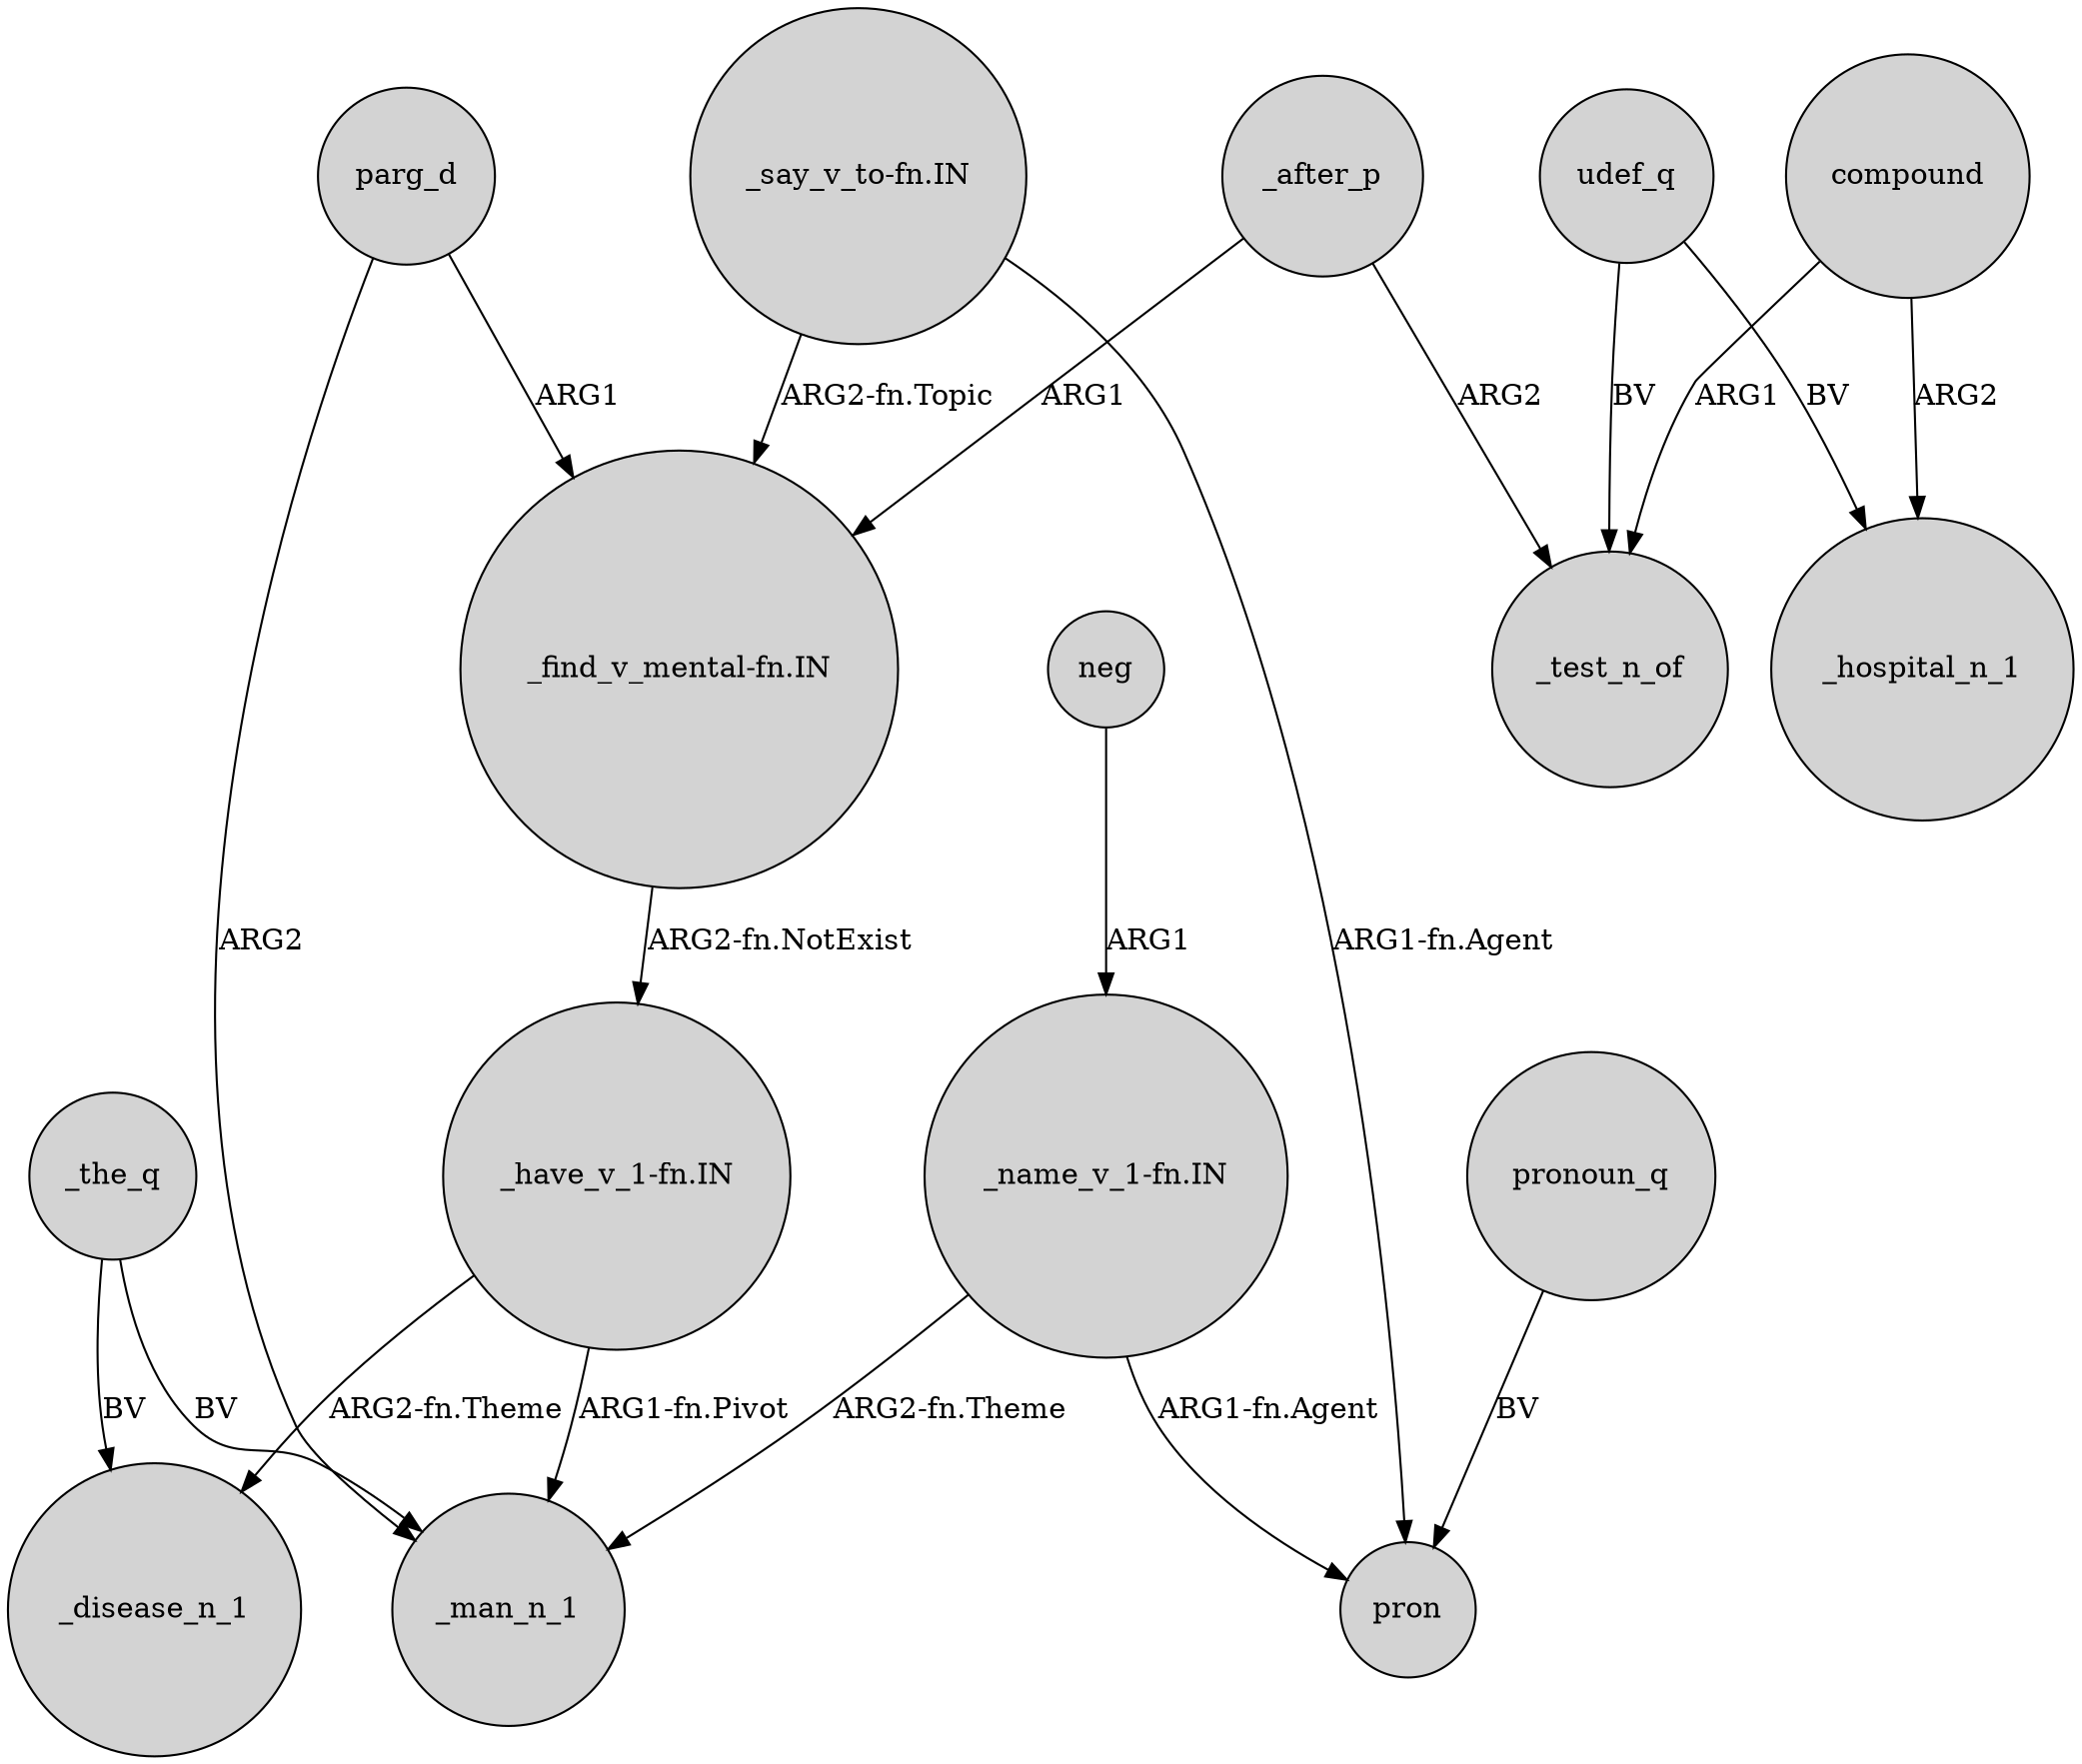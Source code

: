 digraph {
	node [shape=circle style=filled]
	"_have_v_1-fn.IN" -> _man_n_1 [label="ARG1-fn.Pivot"]
	_the_q -> _man_n_1 [label=BV]
	"_say_v_to-fn.IN" -> "_find_v_mental-fn.IN" [label="ARG2-fn.Topic"]
	"_find_v_mental-fn.IN" -> "_have_v_1-fn.IN" [label="ARG2-fn.NotExist"]
	udef_q -> _test_n_of [label=BV]
	_the_q -> _disease_n_1 [label=BV]
	parg_d -> "_find_v_mental-fn.IN" [label=ARG1]
	_after_p -> "_find_v_mental-fn.IN" [label=ARG1]
	"_name_v_1-fn.IN" -> pron [label="ARG1-fn.Agent"]
	pronoun_q -> pron [label=BV]
	_after_p -> _test_n_of [label=ARG2]
	neg -> "_name_v_1-fn.IN" [label=ARG1]
	compound -> _test_n_of [label=ARG1]
	"_say_v_to-fn.IN" -> pron [label="ARG1-fn.Agent"]
	parg_d -> _man_n_1 [label=ARG2]
	udef_q -> _hospital_n_1 [label=BV]
	"_name_v_1-fn.IN" -> _man_n_1 [label="ARG2-fn.Theme"]
	compound -> _hospital_n_1 [label=ARG2]
	"_have_v_1-fn.IN" -> _disease_n_1 [label="ARG2-fn.Theme"]
}
